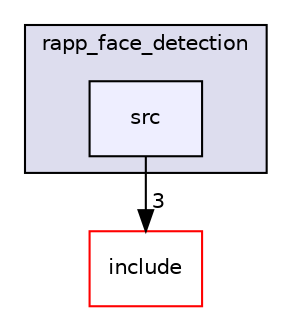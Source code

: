 digraph "/home/travis/rapp_temp/rapp-platform/rapp_face_detection/src" {
  compound=true
  node [ fontsize="10", fontname="Helvetica"];
  edge [ labelfontsize="10", labelfontname="Helvetica"];
  subgraph clusterdir_f0b9e3eb238af0396e656a14fad7377d {
    graph [ bgcolor="#ddddee", pencolor="black", label="rapp_face_detection" fontname="Helvetica", fontsize="10", URL="dir_f0b9e3eb238af0396e656a14fad7377d.html"]
  dir_44a0dcb725fba6196e164e8983d688d6 [shape=box, label="src", style="filled", fillcolor="#eeeeff", pencolor="black", URL="dir_44a0dcb725fba6196e164e8983d688d6.html"];
  }
  dir_e3001b79ae390a1e40cf47975a3cdfa0 [shape=box label="include" fillcolor="white" style="filled" color="red" URL="dir_e3001b79ae390a1e40cf47975a3cdfa0.html"];
  dir_44a0dcb725fba6196e164e8983d688d6->dir_e3001b79ae390a1e40cf47975a3cdfa0 [headlabel="3", labeldistance=1.5 headhref="dir_000011_000009.html"];
}
